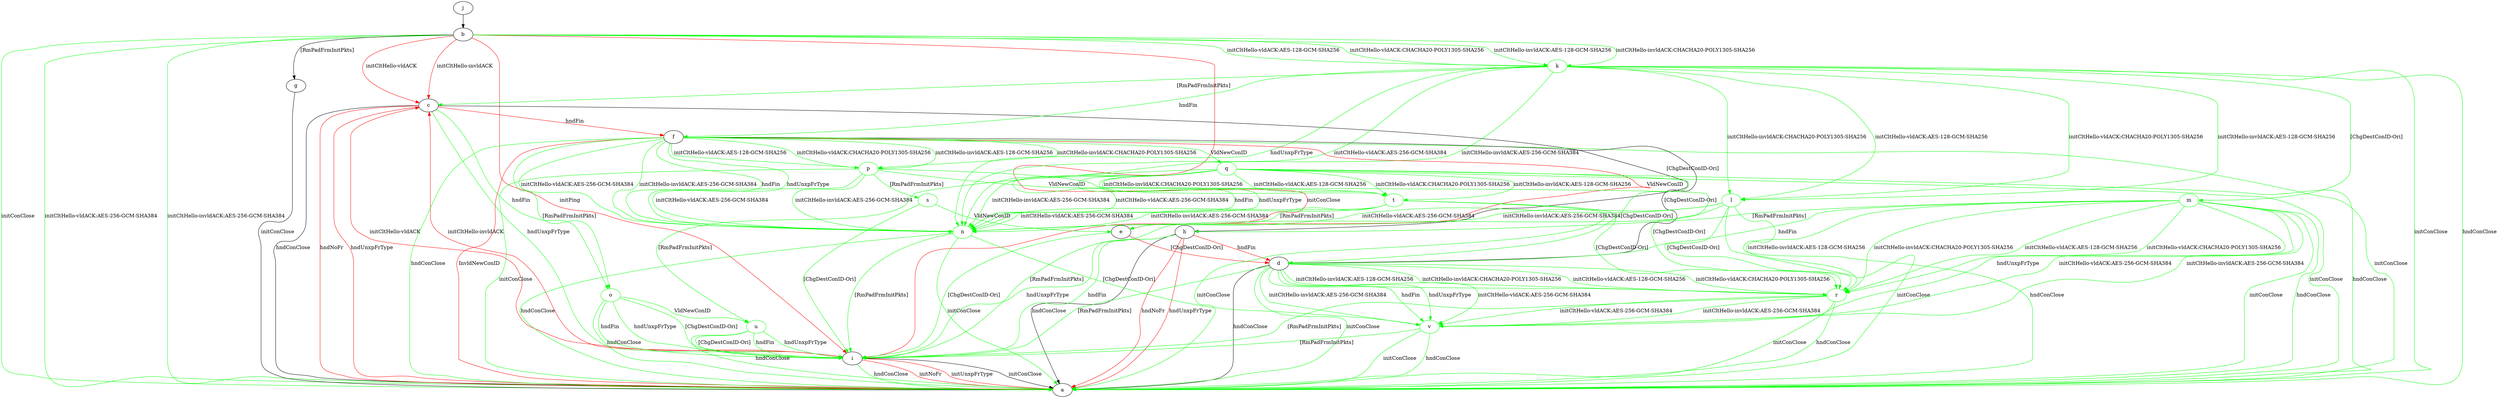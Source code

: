 digraph "" {
	b -> a	[key=0,
		color=green,
		label="initConClose "];
	b -> a	[key=1,
		color=green,
		label="initCltHello-vldACK:AES-256-GCM-SHA384 "];
	b -> a	[key=2,
		color=green,
		label="initCltHello-invldACK:AES-256-GCM-SHA384 "];
	b -> c	[key=0,
		color=red,
		label="initCltHello-vldACK "];
	b -> c	[key=1,
		color=red,
		label="initCltHello-invldACK "];
	b -> g	[key=0,
		label="[RmPadFrmInitPkts] "];
	b -> i	[key=0,
		color=red,
		label="initPing "];
	b -> i	[key=1,
		color=red,
		label="initConClose "];
	k	[color=green];
	b -> k	[key=0,
		color=green,
		label="initCltHello-vldACK:AES-128-GCM-SHA256 "];
	b -> k	[key=1,
		color=green,
		label="initCltHello-vldACK:CHACHA20-POLY1305-SHA256 "];
	b -> k	[key=2,
		color=green,
		label="initCltHello-invldACK:AES-128-GCM-SHA256 "];
	b -> k	[key=3,
		color=green,
		label="initCltHello-invldACK:CHACHA20-POLY1305-SHA256 "];
	c -> a	[key=0,
		label="hndConClose "];
	c -> a	[key=1,
		color=red,
		label="hndNoFr "];
	c -> a	[key=2,
		color=red,
		label="hndUnxpFrType "];
	c -> f	[key=0,
		color=red,
		label="hndFin "];
	c -> h	[key=0,
		label="[ChgDestConID-Ori] "];
	c -> i	[key=0,
		color=green,
		label="hndUnxpFrType "];
	o	[color=green];
	c -> o	[key=0,
		color=green,
		label="hndFin "];
	d -> a	[key=0,
		label="hndConClose "];
	d -> a	[key=1,
		color=green,
		label="initConClose "];
	d -> i	[key=0,
		color=green,
		label="[RmPadFrmInitPkts] "];
	r	[color=green];
	d -> r	[key=0,
		color=green,
		label="initCltHello-vldACK:AES-128-GCM-SHA256 "];
	d -> r	[key=1,
		color=green,
		label="initCltHello-vldACK:CHACHA20-POLY1305-SHA256 "];
	d -> r	[key=2,
		color=green,
		label="initCltHello-invldACK:AES-128-GCM-SHA256 "];
	d -> r	[key=3,
		color=green,
		label="initCltHello-invldACK:CHACHA20-POLY1305-SHA256 "];
	v	[color=green];
	d -> v	[key=0,
		color=green,
		label="initCltHello-vldACK:AES-256-GCM-SHA384 "];
	d -> v	[key=1,
		color=green,
		label="initCltHello-invldACK:AES-256-GCM-SHA384 "];
	d -> v	[key=2,
		color=green,
		label="hndFin "];
	d -> v	[key=3,
		color=green,
		label="hndUnxpFrType "];
	e -> d	[key=0,
		color=red,
		label="[ChgDestConID-Ori] "];
	e -> i	[key=0,
		color=green,
		label="[ChgDestConID-Ori] "];
	f -> a	[key=0,
		color=green,
		label="initConClose "];
	f -> a	[key=1,
		color=green,
		label="hndConClose "];
	f -> a	[key=2,
		color=red,
		label="InvldNewConID "];
	f -> d	[key=0,
		label="[ChgDestConID-Ori] "];
	f -> e	[key=0,
		color=red,
		label="VldNewConID "];
	n	[color=green];
	f -> n	[key=0,
		color=green,
		label="initCltHello-vldACK:AES-256-GCM-SHA384 "];
	f -> n	[key=1,
		color=green,
		label="initCltHello-invldACK:AES-256-GCM-SHA384 "];
	f -> n	[key=2,
		color=green,
		label="hndFin "];
	f -> n	[key=3,
		color=green,
		label="hndUnxpFrType "];
	f -> o	[key=0,
		color=green,
		label="[RmPadFrmInitPkts] "];
	p	[color=green];
	f -> p	[key=0,
		color=green,
		label="initCltHello-vldACK:AES-128-GCM-SHA256 "];
	f -> p	[key=1,
		color=green,
		label="initCltHello-vldACK:CHACHA20-POLY1305-SHA256 "];
	f -> p	[key=2,
		color=green,
		label="initCltHello-invldACK:AES-128-GCM-SHA256 "];
	f -> p	[key=3,
		color=green,
		label="initCltHello-invldACK:CHACHA20-POLY1305-SHA256 "];
	q	[color=green];
	f -> q	[key=0,
		color=green,
		label="VldNewConID "];
	g -> a	[key=0,
		label="initConClose "];
	h -> a	[key=0,
		label="hndConClose "];
	h -> a	[key=1,
		color=red,
		label="hndNoFr "];
	h -> a	[key=2,
		color=red,
		label="hndUnxpFrType "];
	h -> d	[key=0,
		color=red,
		label="hndFin "];
	h -> i	[key=0,
		color=green,
		label="hndFin "];
	h -> i	[key=1,
		color=green,
		label="hndUnxpFrType "];
	i -> a	[key=0,
		label="initConClose "];
	i -> a	[key=1,
		color=green,
		label="hndConClose "];
	i -> a	[key=2,
		color=red,
		label="initNoFr "];
	i -> a	[key=3,
		color=red,
		label="initUnxpFrType "];
	i -> c	[key=0,
		color=red,
		label="initCltHello-vldACK "];
	i -> c	[key=1,
		color=red,
		label="initCltHello-invldACK "];
	j -> b	[key=0];
	k -> a	[key=0,
		color=green,
		label="initConClose "];
	k -> a	[key=1,
		color=green,
		label="hndConClose "];
	k -> c	[key=0,
		color=green,
		label="[RmPadFrmInitPkts] "];
	k -> f	[key=0,
		color=green,
		label="hndFin "];
	l	[color=green];
	k -> l	[key=0,
		color=green,
		label="initCltHello-vldACK:AES-128-GCM-SHA256 "];
	k -> l	[key=1,
		color=green,
		label="initCltHello-vldACK:CHACHA20-POLY1305-SHA256 "];
	k -> l	[key=2,
		color=green,
		label="initCltHello-invldACK:AES-128-GCM-SHA256 "];
	k -> l	[key=3,
		color=green,
		label="initCltHello-invldACK:CHACHA20-POLY1305-SHA256 "];
	m	[color=green];
	k -> m	[key=0,
		color=green,
		label="[ChgDestConID-Ori] "];
	k -> n	[key=0,
		color=green,
		label="initCltHello-vldACK:AES-256-GCM-SHA384 "];
	k -> n	[key=1,
		color=green,
		label="initCltHello-invldACK:AES-256-GCM-SHA384 "];
	k -> n	[key=2,
		color=green,
		label="hndUnxpFrType "];
	l -> a	[key=0,
		color=green,
		label="initConClose "];
	l -> a	[key=1,
		color=green,
		label="hndConClose "];
	l -> i	[key=0,
		color=green,
		label="[RmPadFrmInitPkts] "];
	l -> n	[key=0,
		color=green,
		label="initCltHello-vldACK:AES-256-GCM-SHA384 "];
	l -> n	[key=1,
		color=green,
		label="initCltHello-invldACK:AES-256-GCM-SHA384 "];
	l -> r	[key=0,
		color=green,
		label="[ChgDestConID-Ori] "];
	m -> a	[key=0,
		color=green,
		label="initConClose "];
	m -> a	[key=1,
		color=green,
		label="hndConClose "];
	m -> d	[key=0,
		color=green,
		label="hndFin "];
	m -> h	[key=0,
		color=green,
		label="[RmPadFrmInitPkts] "];
	m -> r	[key=0,
		color=green,
		label="initCltHello-vldACK:AES-128-GCM-SHA256 "];
	m -> r	[key=1,
		color=green,
		label="initCltHello-vldACK:CHACHA20-POLY1305-SHA256 "];
	m -> r	[key=2,
		color=green,
		label="initCltHello-invldACK:AES-128-GCM-SHA256 "];
	m -> r	[key=3,
		color=green,
		label="initCltHello-invldACK:CHACHA20-POLY1305-SHA256 "];
	m -> v	[key=0,
		color=green,
		label="initCltHello-vldACK:AES-256-GCM-SHA384 "];
	m -> v	[key=1,
		color=green,
		label="initCltHello-invldACK:AES-256-GCM-SHA384 "];
	m -> v	[key=2,
		color=green,
		label="hndUnxpFrType "];
	n -> a	[key=0,
		color=green,
		label="initConClose "];
	n -> a	[key=1,
		color=green,
		label="hndConClose "];
	n -> i	[key=0,
		color=green,
		label="[RmPadFrmInitPkts] "];
	n -> v	[key=0,
		color=green,
		label="[ChgDestConID-Ori] "];
	o -> a	[key=0,
		color=green,
		label="hndConClose "];
	o -> i	[key=0,
		color=green,
		label="hndFin "];
	o -> i	[key=1,
		color=green,
		label="hndUnxpFrType "];
	o -> i	[key=2,
		color=green,
		label="[ChgDestConID-Ori] "];
	u	[color=green];
	o -> u	[key=0,
		color=green,
		label="VldNewConID "];
	p -> a	[key=0,
		color=green,
		label="initConClose "];
	p -> n	[key=0,
		color=green,
		label="initCltHello-vldACK:AES-256-GCM-SHA384 "];
	p -> n	[key=1,
		color=green,
		label="initCltHello-invldACK:AES-256-GCM-SHA384 "];
	p -> r	[key=0,
		color=green,
		label="[ChgDestConID-Ori] "];
	s	[color=green];
	p -> s	[key=0,
		color=green,
		label="[RmPadFrmInitPkts] "];
	t	[color=green];
	p -> t	[key=0,
		color=green,
		label="VldNewConID "];
	q -> a	[key=0,
		color=green,
		label="initConClose "];
	q -> a	[key=1,
		color=green,
		label="hndConClose "];
	q -> d	[key=0,
		color=green,
		label="[ChgDestConID-Ori] "];
	q -> n	[key=0,
		color=green,
		label="initCltHello-vldACK:AES-256-GCM-SHA384 "];
	q -> n	[key=1,
		color=green,
		label="initCltHello-invldACK:AES-256-GCM-SHA384 "];
	q -> n	[key=2,
		color=green,
		label="hndFin "];
	q -> n	[key=3,
		color=green,
		label="hndUnxpFrType "];
	q -> t	[key=0,
		color=green,
		label="initCltHello-vldACK:AES-128-GCM-SHA256 "];
	q -> t	[key=1,
		color=green,
		label="initCltHello-vldACK:CHACHA20-POLY1305-SHA256 "];
	q -> t	[key=2,
		color=green,
		label="initCltHello-invldACK:AES-128-GCM-SHA256 "];
	q -> t	[key=3,
		color=green,
		label="initCltHello-invldACK:CHACHA20-POLY1305-SHA256 "];
	q -> u	[key=0,
		color=green,
		label="[RmPadFrmInitPkts] "];
	r -> a	[key=0,
		color=green,
		label="initConClose "];
	r -> a	[key=1,
		color=green,
		label="hndConClose "];
	r -> i	[key=0,
		color=green,
		label="[RmPadFrmInitPkts] "];
	r -> v	[key=0,
		color=green,
		label="initCltHello-vldACK:AES-256-GCM-SHA384 "];
	r -> v	[key=1,
		color=green,
		label="initCltHello-invldACK:AES-256-GCM-SHA384 "];
	s -> e	[key=0,
		color=green,
		label="VldNewConID "];
	s -> i	[key=0,
		color=green,
		label="[ChgDestConID-Ori] "];
	t -> a	[key=0,
		color=green,
		label="initConClose "];
	t -> e	[key=0,
		color=green,
		label="[RmPadFrmInitPkts] "];
	t -> n	[key=0,
		color=green,
		label="initCltHello-vldACK:AES-256-GCM-SHA384 "];
	t -> n	[key=1,
		color=green,
		label="initCltHello-invldACK:AES-256-GCM-SHA384 "];
	t -> r	[key=0,
		color=green,
		label="[ChgDestConID-Ori] "];
	u -> a	[key=0,
		color=green,
		label="hndConClose "];
	u -> i	[key=0,
		color=green,
		label="hndFin "];
	u -> i	[key=1,
		color=green,
		label="hndUnxpFrType "];
	u -> i	[key=2,
		color=green,
		label="[ChgDestConID-Ori] "];
	v -> a	[key=0,
		color=green,
		label="initConClose "];
	v -> a	[key=1,
		color=green,
		label="hndConClose "];
	v -> i	[key=0,
		color=green,
		label="[RmPadFrmInitPkts] "];
}
